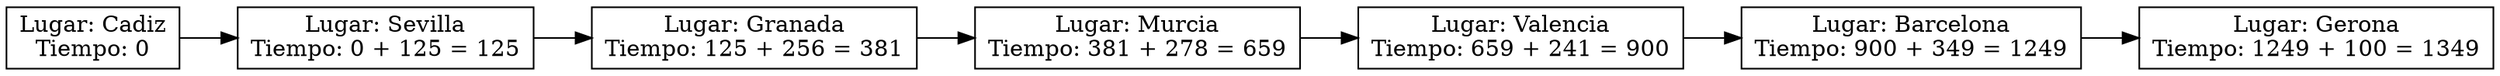 digraph ListaEnlazada {
    rankdir=LR;
    node [shape=record];
    node0 [label="Lugar: Cadiz\nTiempo: 0"];
    node1 [label="Lugar: Sevilla\nTiempo: 0 + 125 = 125"];
    node2 [label="Lugar: Granada\nTiempo: 125 + 256 = 381"];
    node3 [label="Lugar: Murcia\nTiempo: 381 + 278 = 659"];
    node4 [label="Lugar: Valencia\nTiempo: 659 + 241 = 900"];
    node5 [label="Lugar: Barcelona\nTiempo: 900 + 349 = 1249"];
    node6 [label="Lugar: Gerona\nTiempo: 1249 + 100 = 1349"];
    node0 -> node1;
    node1 -> node2;
    node2 -> node3;
    node3 -> node4;
    node4 -> node5;
    node5 -> node6;
}
